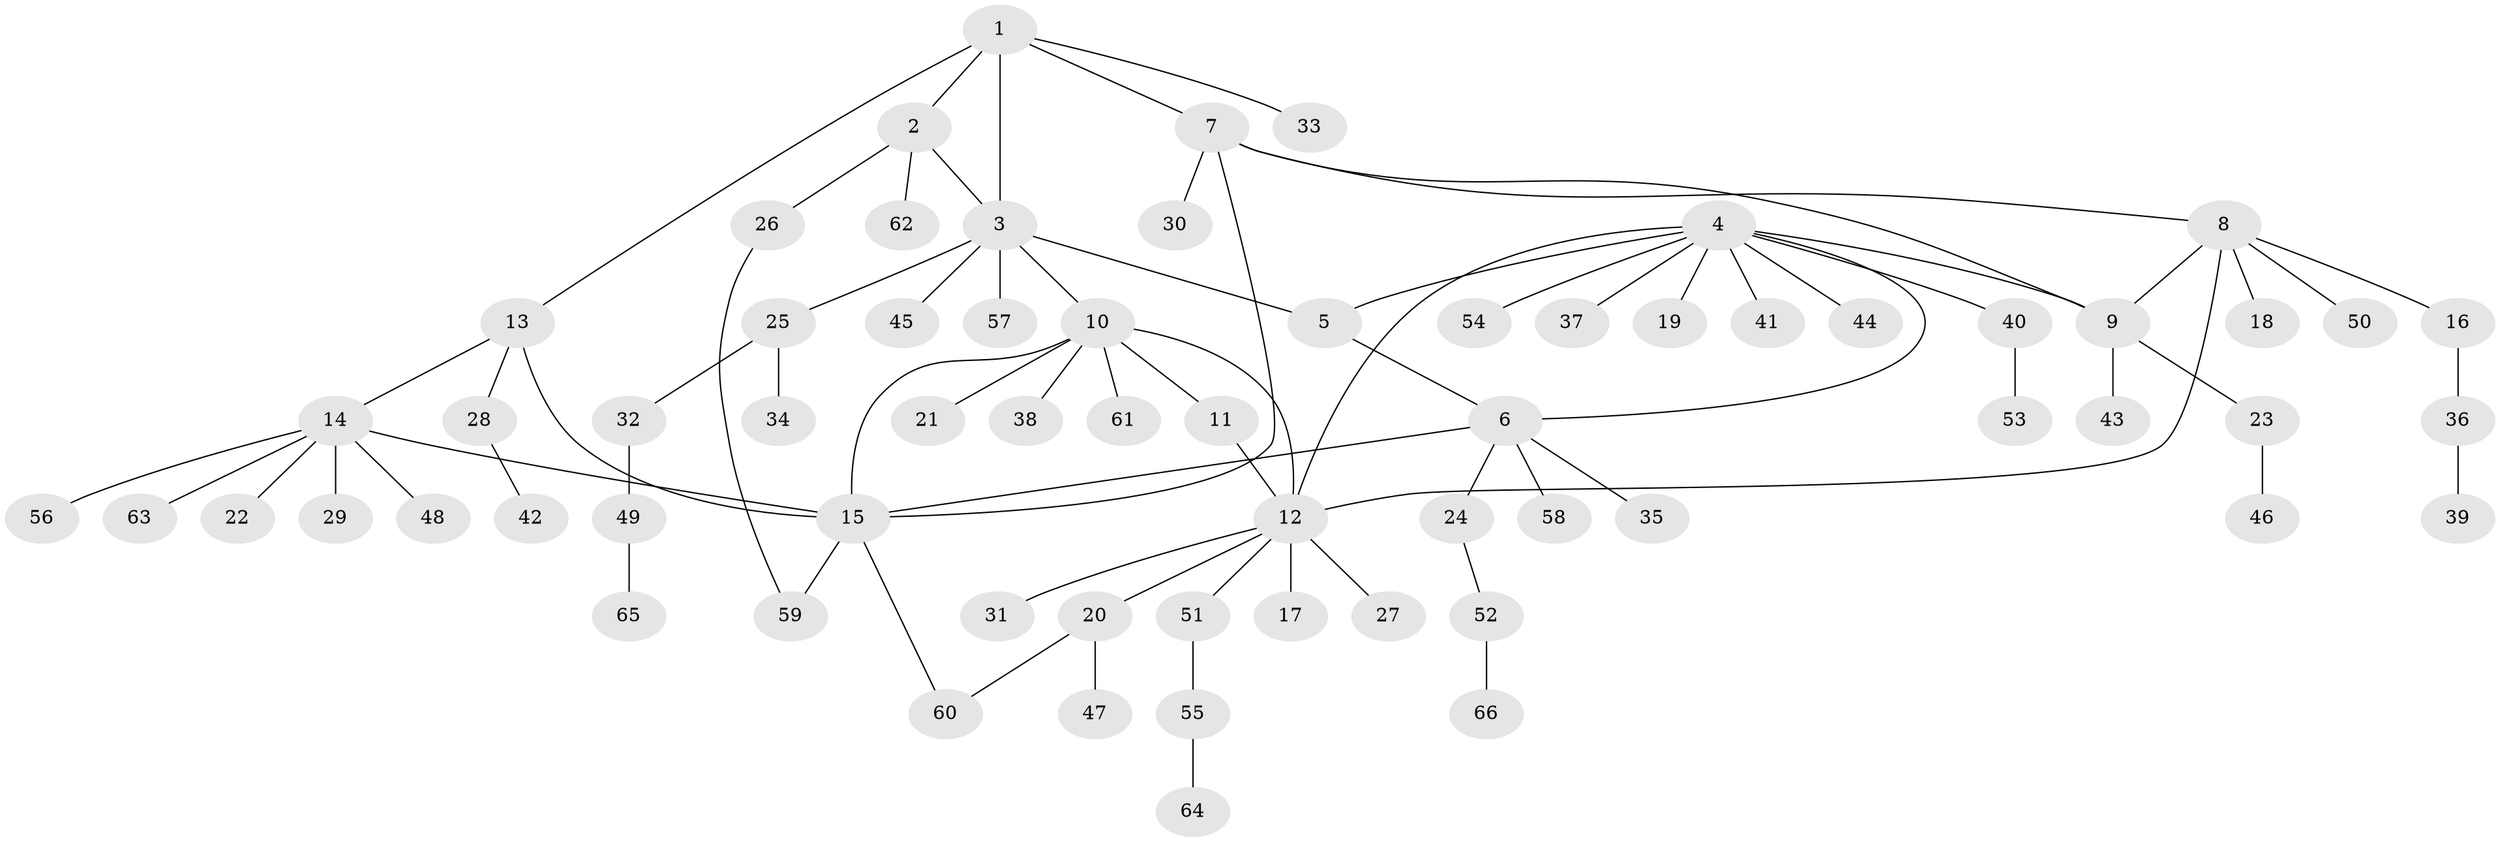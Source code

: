 // coarse degree distribution, {1: 0.7894736842105263, 5: 0.05263157894736842, 3: 0.05263157894736842, 4: 0.05263157894736842, 11: 0.05263157894736842}
// Generated by graph-tools (version 1.1) at 2025/59/03/04/25 21:59:01]
// undirected, 66 vertices, 78 edges
graph export_dot {
graph [start="1"]
  node [color=gray90,style=filled];
  1;
  2;
  3;
  4;
  5;
  6;
  7;
  8;
  9;
  10;
  11;
  12;
  13;
  14;
  15;
  16;
  17;
  18;
  19;
  20;
  21;
  22;
  23;
  24;
  25;
  26;
  27;
  28;
  29;
  30;
  31;
  32;
  33;
  34;
  35;
  36;
  37;
  38;
  39;
  40;
  41;
  42;
  43;
  44;
  45;
  46;
  47;
  48;
  49;
  50;
  51;
  52;
  53;
  54;
  55;
  56;
  57;
  58;
  59;
  60;
  61;
  62;
  63;
  64;
  65;
  66;
  1 -- 2;
  1 -- 3;
  1 -- 7;
  1 -- 13;
  1 -- 33;
  2 -- 3;
  2 -- 26;
  2 -- 62;
  3 -- 5;
  3 -- 10;
  3 -- 25;
  3 -- 45;
  3 -- 57;
  4 -- 5;
  4 -- 6;
  4 -- 9;
  4 -- 12;
  4 -- 19;
  4 -- 37;
  4 -- 40;
  4 -- 41;
  4 -- 44;
  4 -- 54;
  5 -- 6;
  6 -- 15;
  6 -- 24;
  6 -- 35;
  6 -- 58;
  7 -- 8;
  7 -- 9;
  7 -- 15;
  7 -- 30;
  8 -- 9;
  8 -- 12;
  8 -- 16;
  8 -- 18;
  8 -- 50;
  9 -- 23;
  9 -- 43;
  10 -- 11;
  10 -- 12;
  10 -- 15;
  10 -- 21;
  10 -- 38;
  10 -- 61;
  11 -- 12;
  12 -- 17;
  12 -- 20;
  12 -- 27;
  12 -- 31;
  12 -- 51;
  13 -- 14;
  13 -- 15;
  13 -- 28;
  14 -- 15;
  14 -- 22;
  14 -- 29;
  14 -- 48;
  14 -- 56;
  14 -- 63;
  15 -- 59;
  15 -- 60;
  16 -- 36;
  20 -- 47;
  20 -- 60;
  23 -- 46;
  24 -- 52;
  25 -- 32;
  25 -- 34;
  26 -- 59;
  28 -- 42;
  32 -- 49;
  36 -- 39;
  40 -- 53;
  49 -- 65;
  51 -- 55;
  52 -- 66;
  55 -- 64;
}
